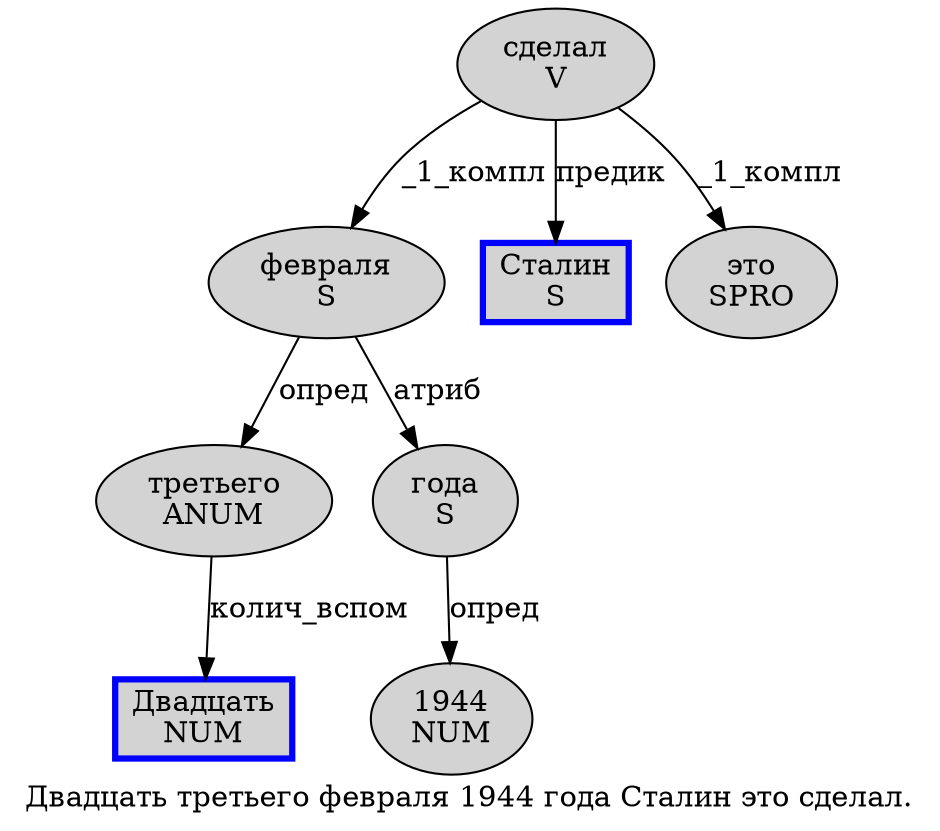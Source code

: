 digraph SENTENCE_382 {
	graph [label="Двадцать третьего февраля 1944 года Сталин это сделал."]
	node [style=filled]
		0 [label="Двадцать
NUM" color=blue fillcolor=lightgray penwidth=3 shape=box]
		1 [label="третьего
ANUM" color="" fillcolor=lightgray penwidth=1 shape=ellipse]
		2 [label="февраля
S" color="" fillcolor=lightgray penwidth=1 shape=ellipse]
		3 [label="1944
NUM" color="" fillcolor=lightgray penwidth=1 shape=ellipse]
		4 [label="года
S" color="" fillcolor=lightgray penwidth=1 shape=ellipse]
		5 [label="Сталин
S" color=blue fillcolor=lightgray penwidth=3 shape=box]
		6 [label="это
SPRO" color="" fillcolor=lightgray penwidth=1 shape=ellipse]
		7 [label="сделал
V" color="" fillcolor=lightgray penwidth=1 shape=ellipse]
			1 -> 0 [label="колич_вспом"]
			4 -> 3 [label="опред"]
			2 -> 1 [label="опред"]
			2 -> 4 [label="атриб"]
			7 -> 2 [label="_1_компл"]
			7 -> 5 [label="предик"]
			7 -> 6 [label="_1_компл"]
}